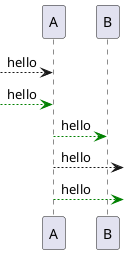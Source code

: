 {
  "sha1": "idxu7d4k3c1lh2bz0q5cbnbr5thood6",
  "insertion": {
    "when": "2024-06-03T18:59:30.604Z",
    "user": "plantuml@gmail.com"
  }
}
@startuml
[-->A : hello
[-[#green]->A : hello
A-[#green]->B : hello

A-->] : hello
A-[#green]->] : hello
@enduml
